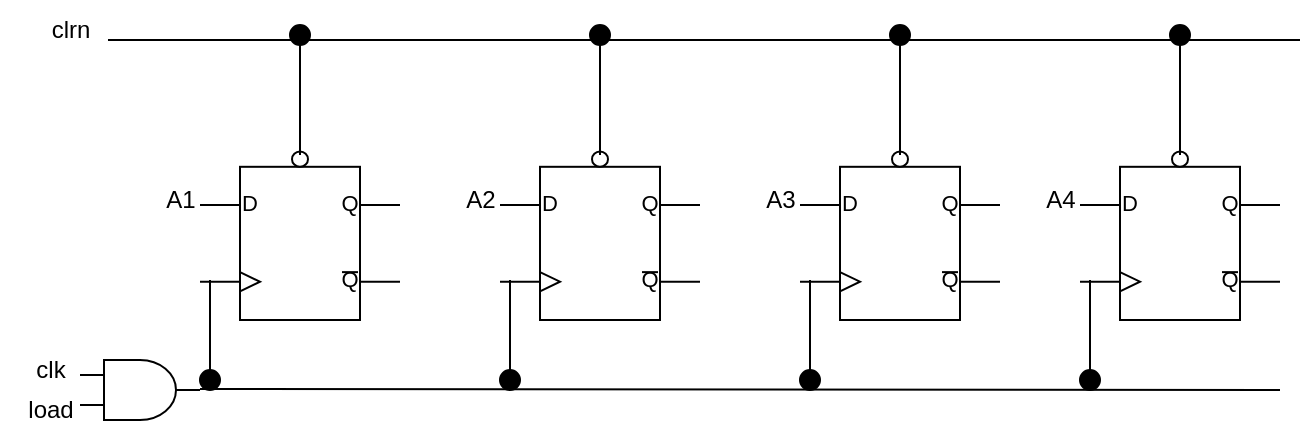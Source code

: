 <mxfile version="20.5.2" type="github">
  <diagram id="zj-lUm3-xf58xmpVG8HC" name="第 1 页">
    <mxGraphModel dx="1375" dy="793" grid="1" gridSize="10" guides="1" tooltips="1" connect="1" arrows="1" fold="1" page="1" pageScale="1" pageWidth="827" pageHeight="1169" math="0" shadow="0">
      <root>
        <mxCell id="0" />
        <mxCell id="1" parent="0" />
        <mxCell id="1yFN0nyHOojMvdUV6YQ9-1" value="" style="verticalLabelPosition=bottom;shadow=0;dashed=0;align=center;html=1;verticalAlign=top;shape=mxgraph.electrical.logic_gates.d_type_flip-flop_with_clear_2;" vertex="1" parent="1">
          <mxGeometry x="340" y="370" width="100" height="90" as="geometry" />
        </mxCell>
        <mxCell id="1yFN0nyHOojMvdUV6YQ9-2" value="" style="verticalLabelPosition=bottom;shadow=0;dashed=0;align=center;html=1;verticalAlign=top;shape=mxgraph.electrical.logic_gates.d_type_flip-flop_with_clear_2;" vertex="1" parent="1">
          <mxGeometry x="490" y="370" width="100" height="90" as="geometry" />
        </mxCell>
        <mxCell id="1yFN0nyHOojMvdUV6YQ9-3" value="" style="verticalLabelPosition=bottom;shadow=0;dashed=0;align=center;html=1;verticalAlign=top;shape=mxgraph.electrical.logic_gates.d_type_flip-flop_with_clear_2;" vertex="1" parent="1">
          <mxGeometry x="190" y="370" width="100" height="90" as="geometry" />
        </mxCell>
        <mxCell id="1yFN0nyHOojMvdUV6YQ9-4" value="" style="verticalLabelPosition=bottom;shadow=0;dashed=0;align=center;html=1;verticalAlign=top;shape=mxgraph.electrical.logic_gates.d_type_flip-flop_with_clear_2;" vertex="1" parent="1">
          <mxGeometry x="630" y="370" width="100" height="90" as="geometry" />
        </mxCell>
        <mxCell id="1yFN0nyHOojMvdUV6YQ9-5" value="" style="endArrow=none;html=1;rounded=0;entryX=0.975;entryY=0.667;entryDx=0;entryDy=0;entryPerimeter=0;" edge="1" parent="1" target="1yFN0nyHOojMvdUV6YQ9-10">
          <mxGeometry width="50" height="50" relative="1" as="geometry">
            <mxPoint x="740" y="320" as="sourcePoint" />
            <mxPoint x="150" y="308" as="targetPoint" />
          </mxGeometry>
        </mxCell>
        <mxCell id="1yFN0nyHOojMvdUV6YQ9-6" value="" style="verticalLabelPosition=bottom;shadow=0;dashed=0;align=center;html=1;verticalAlign=top;shape=mxgraph.electrical.logic_gates.logic_gate;operation=and;" vertex="1" parent="1">
          <mxGeometry x="130" y="480" width="60" height="30" as="geometry" />
        </mxCell>
        <mxCell id="1yFN0nyHOojMvdUV6YQ9-7" value="" style="endArrow=none;html=1;rounded=0;" edge="1" parent="1">
          <mxGeometry width="50" height="50" relative="1" as="geometry">
            <mxPoint x="190" y="494.5" as="sourcePoint" />
            <mxPoint x="730" y="495" as="targetPoint" />
          </mxGeometry>
        </mxCell>
        <mxCell id="1yFN0nyHOojMvdUV6YQ9-8" value="clk" style="text;html=1;align=center;verticalAlign=middle;resizable=0;points=[];autosize=1;strokeColor=none;fillColor=none;" vertex="1" parent="1">
          <mxGeometry x="95" y="470" width="40" height="30" as="geometry" />
        </mxCell>
        <mxCell id="1yFN0nyHOojMvdUV6YQ9-9" value="load" style="text;html=1;align=center;verticalAlign=middle;resizable=0;points=[];autosize=1;strokeColor=none;fillColor=none;" vertex="1" parent="1">
          <mxGeometry x="90" y="490" width="50" height="30" as="geometry" />
        </mxCell>
        <mxCell id="1yFN0nyHOojMvdUV6YQ9-10" value="clrn" style="text;html=1;align=center;verticalAlign=middle;resizable=0;points=[];autosize=1;strokeColor=none;fillColor=none;" vertex="1" parent="1">
          <mxGeometry x="105" y="300" width="40" height="30" as="geometry" />
        </mxCell>
        <mxCell id="1yFN0nyHOojMvdUV6YQ9-13" value="" style="verticalLabelPosition=bottom;shadow=0;dashed=0;align=center;html=1;verticalAlign=top;shape=mxgraph.electrical.transmission.testPoint;" vertex="1" parent="1">
          <mxGeometry x="235" y="312.5" width="10" height="65" as="geometry" />
        </mxCell>
        <mxCell id="1yFN0nyHOojMvdUV6YQ9-15" value="" style="verticalLabelPosition=bottom;shadow=0;dashed=0;align=center;html=1;verticalAlign=top;shape=mxgraph.electrical.transmission.testPoint;" vertex="1" parent="1">
          <mxGeometry x="385" y="312.5" width="10" height="65" as="geometry" />
        </mxCell>
        <mxCell id="1yFN0nyHOojMvdUV6YQ9-16" value="" style="verticalLabelPosition=bottom;shadow=0;dashed=0;align=center;html=1;verticalAlign=top;shape=mxgraph.electrical.transmission.testPoint;" vertex="1" parent="1">
          <mxGeometry x="535" y="312.5" width="10" height="65" as="geometry" />
        </mxCell>
        <mxCell id="1yFN0nyHOojMvdUV6YQ9-17" value="" style="verticalLabelPosition=bottom;shadow=0;dashed=0;align=center;html=1;verticalAlign=top;shape=mxgraph.electrical.transmission.testPoint;" vertex="1" parent="1">
          <mxGeometry x="675" y="312.5" width="10" height="65" as="geometry" />
        </mxCell>
        <mxCell id="1yFN0nyHOojMvdUV6YQ9-20" value="" style="verticalLabelPosition=bottom;shadow=0;dashed=0;align=center;html=1;verticalAlign=top;shape=mxgraph.electrical.transmission.testPoint;rotation=-180;" vertex="1" parent="1">
          <mxGeometry x="190" y="440" width="10" height="55" as="geometry" />
        </mxCell>
        <mxCell id="1yFN0nyHOojMvdUV6YQ9-21" value="" style="verticalLabelPosition=bottom;shadow=0;dashed=0;align=center;html=1;verticalAlign=top;shape=mxgraph.electrical.transmission.testPoint;rotation=-180;" vertex="1" parent="1">
          <mxGeometry x="340" y="440" width="10" height="55" as="geometry" />
        </mxCell>
        <mxCell id="1yFN0nyHOojMvdUV6YQ9-22" value="" style="verticalLabelPosition=bottom;shadow=0;dashed=0;align=center;html=1;verticalAlign=top;shape=mxgraph.electrical.transmission.testPoint;rotation=-180;" vertex="1" parent="1">
          <mxGeometry x="490" y="440" width="10" height="55" as="geometry" />
        </mxCell>
        <mxCell id="1yFN0nyHOojMvdUV6YQ9-23" value="" style="verticalLabelPosition=bottom;shadow=0;dashed=0;align=center;html=1;verticalAlign=top;shape=mxgraph.electrical.transmission.testPoint;rotation=-180;" vertex="1" parent="1">
          <mxGeometry x="630" y="440" width="10" height="55" as="geometry" />
        </mxCell>
        <mxCell id="1yFN0nyHOojMvdUV6YQ9-24" value="A1" style="text;html=1;align=center;verticalAlign=middle;resizable=0;points=[];autosize=1;strokeColor=none;fillColor=none;" vertex="1" parent="1">
          <mxGeometry x="160" y="385" width="40" height="30" as="geometry" />
        </mxCell>
        <mxCell id="1yFN0nyHOojMvdUV6YQ9-25" value="A2" style="text;html=1;align=center;verticalAlign=middle;resizable=0;points=[];autosize=1;strokeColor=none;fillColor=none;" vertex="1" parent="1">
          <mxGeometry x="310" y="385" width="40" height="30" as="geometry" />
        </mxCell>
        <mxCell id="1yFN0nyHOojMvdUV6YQ9-26" value="A3" style="text;html=1;align=center;verticalAlign=middle;resizable=0;points=[];autosize=1;strokeColor=none;fillColor=none;" vertex="1" parent="1">
          <mxGeometry x="460" y="385" width="40" height="30" as="geometry" />
        </mxCell>
        <mxCell id="1yFN0nyHOojMvdUV6YQ9-27" value="A4" style="text;html=1;align=center;verticalAlign=middle;resizable=0;points=[];autosize=1;strokeColor=none;fillColor=none;" vertex="1" parent="1">
          <mxGeometry x="600" y="385" width="40" height="30" as="geometry" />
        </mxCell>
      </root>
    </mxGraphModel>
  </diagram>
</mxfile>
